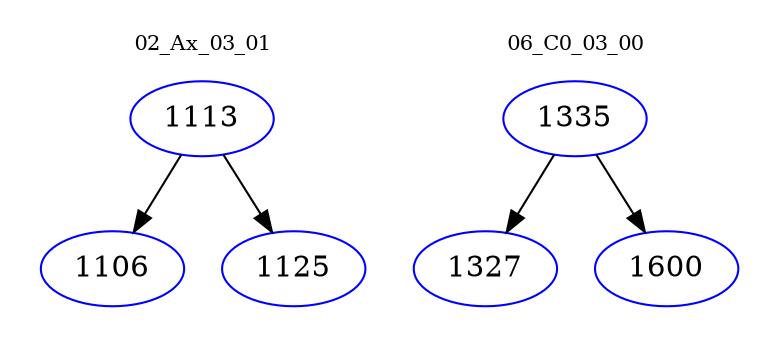 digraph{
subgraph cluster_0 {
color = white
label = "02_Ax_03_01";
fontsize=10;
T0_1113 [label="1113", color="blue"]
T0_1113 -> T0_1106 [color="black"]
T0_1106 [label="1106", color="blue"]
T0_1113 -> T0_1125 [color="black"]
T0_1125 [label="1125", color="blue"]
}
subgraph cluster_1 {
color = white
label = "06_C0_03_00";
fontsize=10;
T1_1335 [label="1335", color="blue"]
T1_1335 -> T1_1327 [color="black"]
T1_1327 [label="1327", color="blue"]
T1_1335 -> T1_1600 [color="black"]
T1_1600 [label="1600", color="blue"]
}
}
